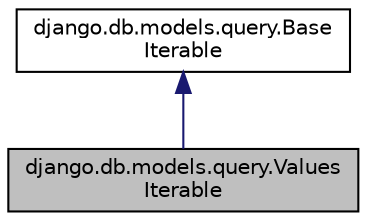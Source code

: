 digraph "django.db.models.query.ValuesIterable"
{
 // LATEX_PDF_SIZE
  edge [fontname="Helvetica",fontsize="10",labelfontname="Helvetica",labelfontsize="10"];
  node [fontname="Helvetica",fontsize="10",shape=record];
  Node1 [label="django.db.models.query.Values\lIterable",height=0.2,width=0.4,color="black", fillcolor="grey75", style="filled", fontcolor="black",tooltip=" "];
  Node2 -> Node1 [dir="back",color="midnightblue",fontsize="10",style="solid",fontname="Helvetica"];
  Node2 [label="django.db.models.query.Base\lIterable",height=0.2,width=0.4,color="black", fillcolor="white", style="filled",URL="$d9/d4f/classdjango_1_1db_1_1models_1_1query_1_1_base_iterable.html",tooltip=" "];
}
